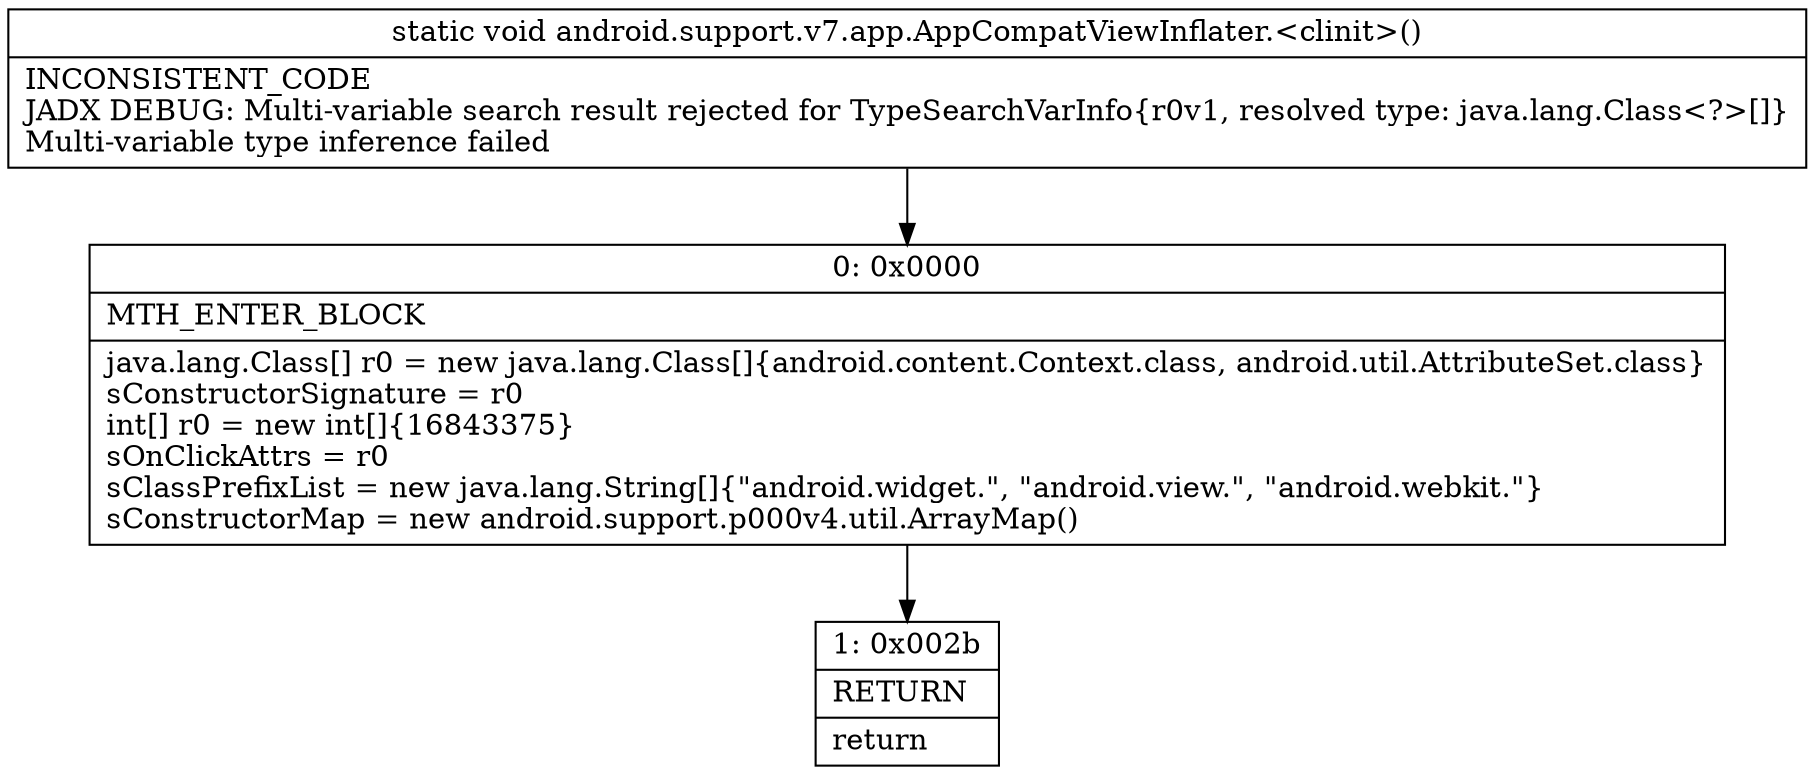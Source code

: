 digraph "CFG forandroid.support.v7.app.AppCompatViewInflater.\<clinit\>()V" {
Node_0 [shape=record,label="{0\:\ 0x0000|MTH_ENTER_BLOCK\l|java.lang.Class[] r0 = new java.lang.Class[]\{android.content.Context.class, android.util.AttributeSet.class\}\lsConstructorSignature = r0\lint[] r0 = new int[]\{16843375\}\lsOnClickAttrs = r0\lsClassPrefixList = new java.lang.String[]\{\"android.widget.\", \"android.view.\", \"android.webkit.\"\}\lsConstructorMap = new android.support.p000v4.util.ArrayMap()\l}"];
Node_1 [shape=record,label="{1\:\ 0x002b|RETURN\l|return\l}"];
MethodNode[shape=record,label="{static void android.support.v7.app.AppCompatViewInflater.\<clinit\>()  | INCONSISTENT_CODE\lJADX DEBUG: Multi\-variable search result rejected for TypeSearchVarInfo\{r0v1, resolved type: java.lang.Class\<?\>[]\}\lMulti\-variable type inference failed\l}"];
MethodNode -> Node_0;
Node_0 -> Node_1;
}

